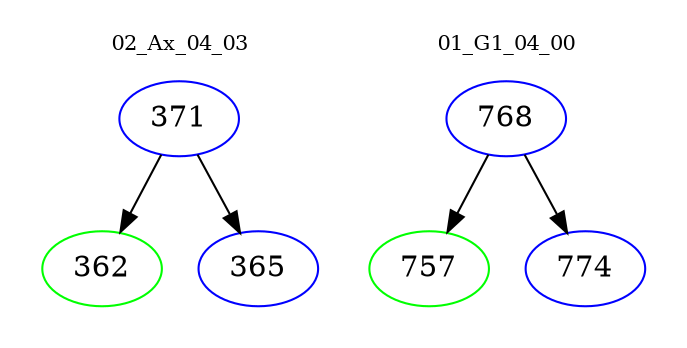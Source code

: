 digraph{
subgraph cluster_0 {
color = white
label = "02_Ax_04_03";
fontsize=10;
T0_371 [label="371", color="blue"]
T0_371 -> T0_362 [color="black"]
T0_362 [label="362", color="green"]
T0_371 -> T0_365 [color="black"]
T0_365 [label="365", color="blue"]
}
subgraph cluster_1 {
color = white
label = "01_G1_04_00";
fontsize=10;
T1_768 [label="768", color="blue"]
T1_768 -> T1_757 [color="black"]
T1_757 [label="757", color="green"]
T1_768 -> T1_774 [color="black"]
T1_774 [label="774", color="blue"]
}
}
